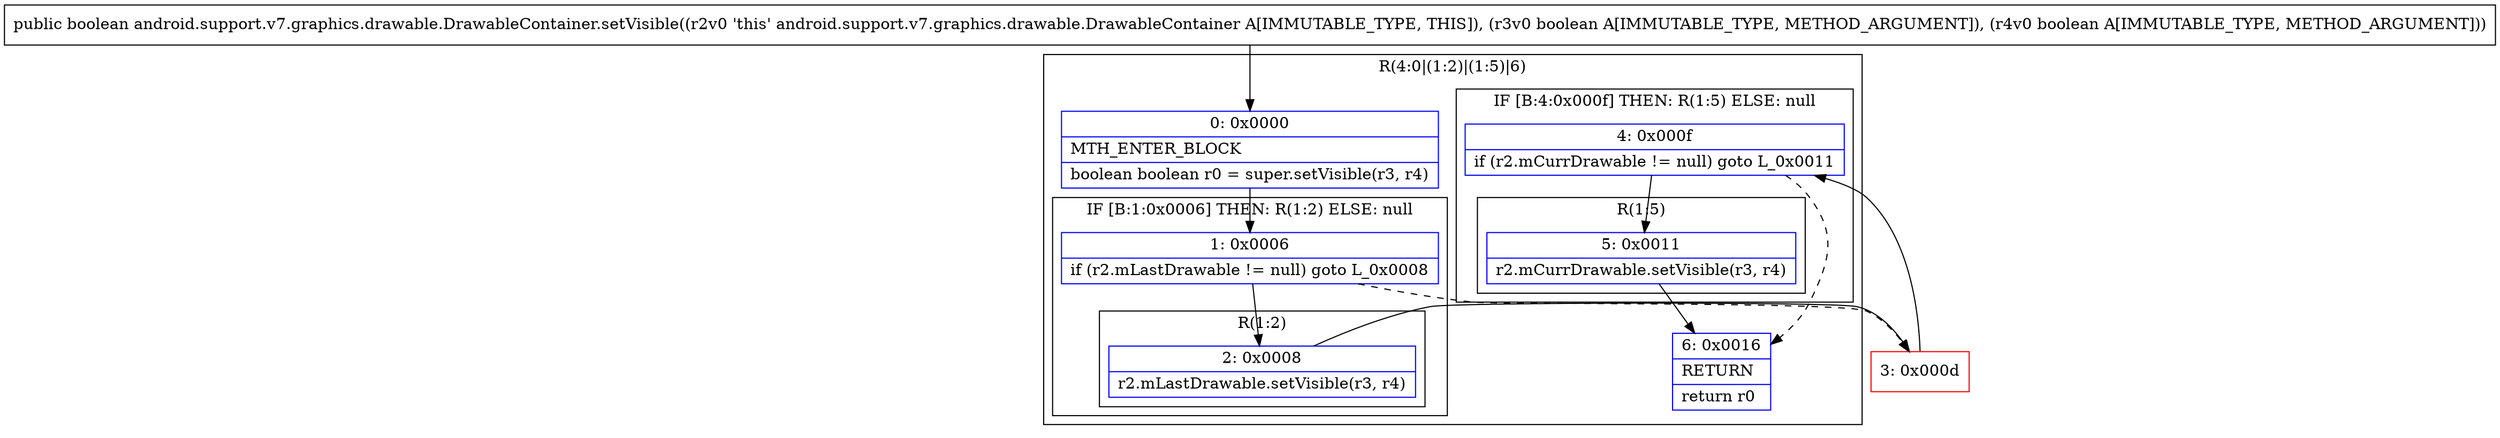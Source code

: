 digraph "CFG forandroid.support.v7.graphics.drawable.DrawableContainer.setVisible(ZZ)Z" {
subgraph cluster_Region_124173705 {
label = "R(4:0|(1:2)|(1:5)|6)";
node [shape=record,color=blue];
Node_0 [shape=record,label="{0\:\ 0x0000|MTH_ENTER_BLOCK\l|boolean boolean r0 = super.setVisible(r3, r4)\l}"];
subgraph cluster_IfRegion_1525565451 {
label = "IF [B:1:0x0006] THEN: R(1:2) ELSE: null";
node [shape=record,color=blue];
Node_1 [shape=record,label="{1\:\ 0x0006|if (r2.mLastDrawable != null) goto L_0x0008\l}"];
subgraph cluster_Region_1564677214 {
label = "R(1:2)";
node [shape=record,color=blue];
Node_2 [shape=record,label="{2\:\ 0x0008|r2.mLastDrawable.setVisible(r3, r4)\l}"];
}
}
subgraph cluster_IfRegion_1962108319 {
label = "IF [B:4:0x000f] THEN: R(1:5) ELSE: null";
node [shape=record,color=blue];
Node_4 [shape=record,label="{4\:\ 0x000f|if (r2.mCurrDrawable != null) goto L_0x0011\l}"];
subgraph cluster_Region_1471328489 {
label = "R(1:5)";
node [shape=record,color=blue];
Node_5 [shape=record,label="{5\:\ 0x0011|r2.mCurrDrawable.setVisible(r3, r4)\l}"];
}
}
Node_6 [shape=record,label="{6\:\ 0x0016|RETURN\l|return r0\l}"];
}
Node_3 [shape=record,color=red,label="{3\:\ 0x000d}"];
MethodNode[shape=record,label="{public boolean android.support.v7.graphics.drawable.DrawableContainer.setVisible((r2v0 'this' android.support.v7.graphics.drawable.DrawableContainer A[IMMUTABLE_TYPE, THIS]), (r3v0 boolean A[IMMUTABLE_TYPE, METHOD_ARGUMENT]), (r4v0 boolean A[IMMUTABLE_TYPE, METHOD_ARGUMENT])) }"];
MethodNode -> Node_0;
Node_0 -> Node_1;
Node_1 -> Node_2;
Node_1 -> Node_3[style=dashed];
Node_2 -> Node_3;
Node_4 -> Node_5;
Node_4 -> Node_6[style=dashed];
Node_5 -> Node_6;
Node_3 -> Node_4;
}

